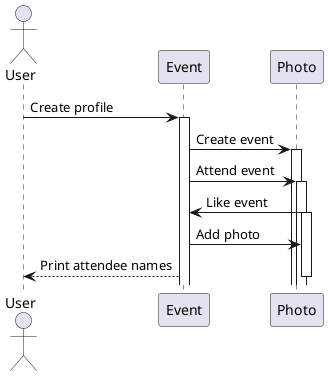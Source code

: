 @startuml

actor User 


participant "Event" as A
participant "Photo" as B

User  -> A: Create profile
activate A
A -> B: Create event
activate B
A -> B: Attend event
activate B
B -> A: Like event
activate B
A -> B: Add photo
A --> User: Print attendee names
deactivate B


@enduml